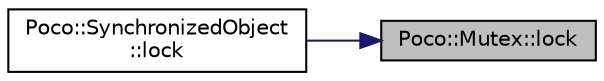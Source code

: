 digraph "Poco::Mutex::lock"
{
 // LATEX_PDF_SIZE
  edge [fontname="Helvetica",fontsize="10",labelfontname="Helvetica",labelfontsize="10"];
  node [fontname="Helvetica",fontsize="10",shape=record];
  rankdir="RL";
  Node1 [label="Poco::Mutex::lock",height=0.2,width=0.4,color="black", fillcolor="grey75", style="filled", fontcolor="black",tooltip="destroys the Mutex."];
  Node1 -> Node2 [dir="back",color="midnightblue",fontsize="10",style="solid"];
  Node2 [label="Poco::SynchronizedObject\l::lock",height=0.2,width=0.4,color="black", fillcolor="white", style="filled",URL="$classPoco_1_1SynchronizedObject.html#a8dc4750698a640b3508281059fab46e9",tooltip="Destroys the object."];
}
